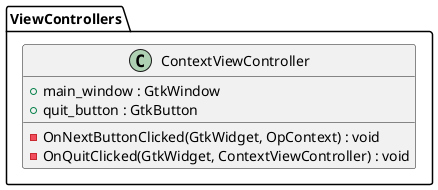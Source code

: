 @startuml ContextViewController

package ViewControllers
{

class ContextViewController
{
    +main_window : GtkWindow
    +quit_button : GtkButton

    -OnNextButtonClicked(GtkWidget, OpContext) : void
    -OnQuitClicked(GtkWidget, ContextViewController) : void
}

}

@enduml

